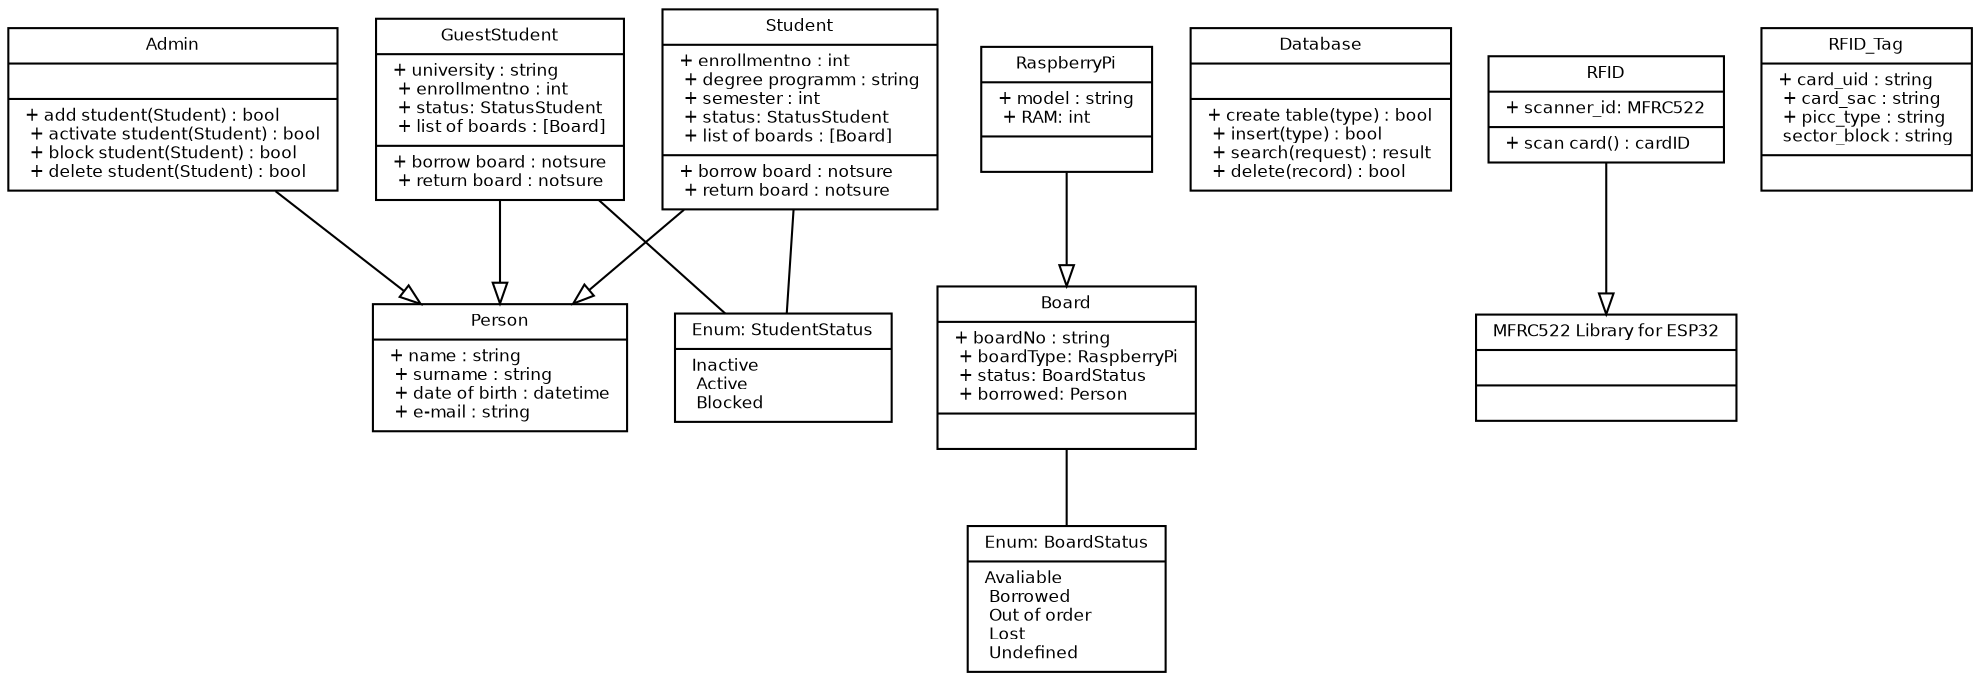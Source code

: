 digraph G {
        graph [ dpi = 300 ]
        fontname = "Bitstream Vera Sans"
        fontsize = 8

        node [
                fontname = "Bitstream Vera Sans"
                fontsize = 8
                shape = "record"
        ]

        edge [
                fontname = "Bitstream Vera Sans"
                fontsize = 8
        ]

        Person [
                label = "{Person|
                        + name : string\l
                        + surname : string\l
                        + date of birth : datetime\l
                        + e-mail : string \l}"
        ]

        Student [
                label = "{Student|
                        + enrollmentno : int\l
                        + degree programm : string\l
                        + semester : int\l
                        + status: StatusStudent\l
                        + list of boards : [Board]\l 
              
                        |
                        + borrow board : notsure\l
                        + return board : notsure\l}"
        ]

        GuestStudent [
                label = "{GuestStudent|
                        + university : string\l
                        + enrollmentno : int\l
                        + status: StatusStudent\l
                        + list of boards : [Board]\l 
              
                        |
                        + borrow board : notsure\l
                        + return board : notsure\l}"
        ]

        Admin [
                label = "{Admin|
                        |
                        + add student(Student) : bool\l
                        + activate student(Student) : bool\l
                        + block student(Student) : bool\l
                        + delete student(Student) : bool\l}"
        ]
        
        StudentStatus [
                label = "{Enum: StudentStatus|
                        Inactive\l
                        Active\l
                        Blocked\l
                        }"
        ]

        edge [
                arrowhead = "onormal"
        ]

        Student -> Person
        GuestStudent -> Person
        Admin -> Person

        edge [
                arrowhead = "none"
        ]
        
        Student -> StudentStatus
        GuestStudent -> StudentStatus

        Board [
                label = "{Board|
                        + boardNo : string\l
                        + boardType: RaspberryPi\l
                        + status: BoardStatus\l
                        + borrowed: Person\l
                        |}"
        ]

        RaspberryPi [
                label = "{RaspberryPi|
                        + model : string\l
                        + RAM: int\l
                        |}"
        ]

        BoardStatus [
                label = "{Enum: BoardStatus|
                        Avaliable\l
                        Borrowed\l
                        Out of order\l
                        Lost\l
                        Undefined\l
                        }"
        ]

        edge [
                arrowhead = "onormal"
        ]

        RaspberryPi -> Board

        edge [
                arrowhead = "none"
        ]
        Board -> BoardStatus

        Database [
                label = "{Database|
                        |
                        + create table(type) : bool\l
                        + insert(type) : bool\l
                        + search(request) : result\l
                        + delete(record) : bool\l}"
        ]

        MFRC522 [
                label = "{MFRC522 Library for ESP32|
                        \l
                        |
                        \l}"
        ]

        RFID [
                label = "{RFID|
                        + scanner_id: MFRC522\l
                        |
                        + scan card() : cardID\l}"
        ]

        RFID_Tag [
                label = "{RFID_Tag|
                        + card_uid : string\l
                        + card_sac : string\l
                        + picc_type : string\l
                        sector_block : string\l
                        |
                        }"
        ]

        edge [
                arrowhead = "onormal"
        ]

        RFID -> MFRC522

}